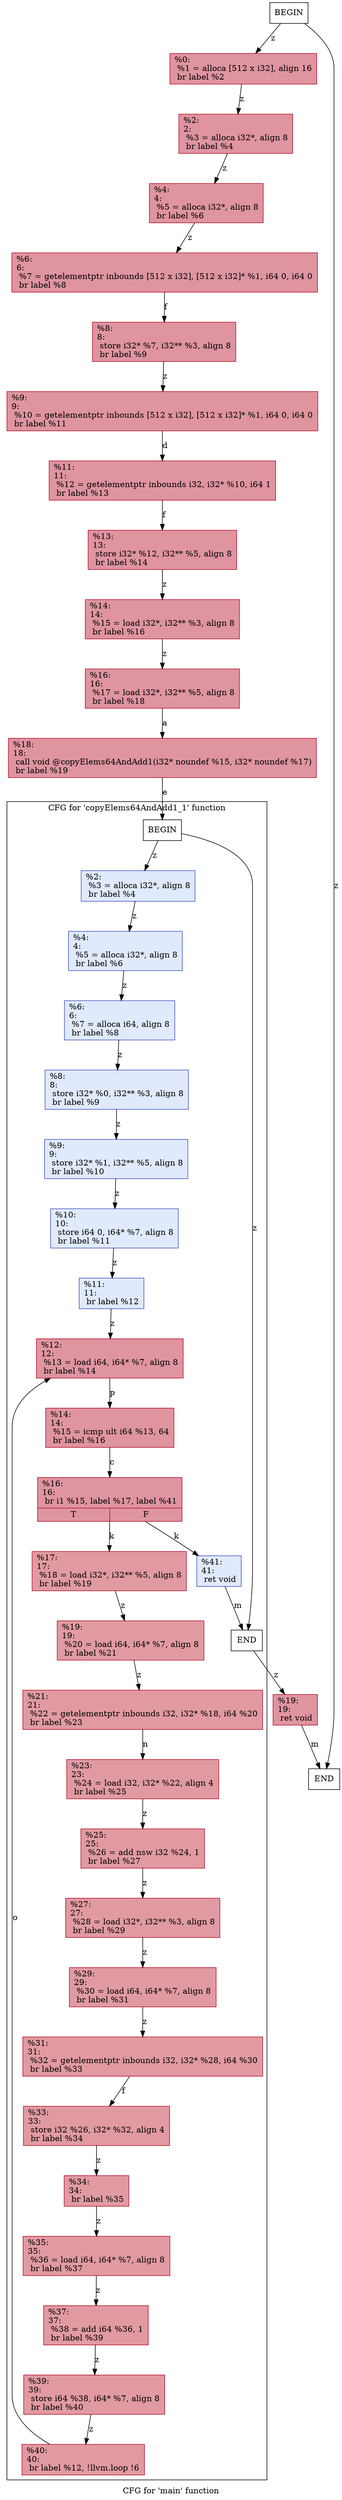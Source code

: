 digraph "CFG for 'main' function" {
	label="CFG for 'main' function";

	Nodebeginmain [shape=record, label="BEGIN"];
	Nodebeginmain -> Node0x1b25100 [label="z"];
	Node0x1b25100 [shape=record,color="#b70d28ff", style=filled, fillcolor="#b70d2870",label="{%0:\l  %1 = alloca [512 x i32], align 16\l  br label %2\l}"];
	Node0x1b25100 -> Node0x1b257f0 [label="z"];
	Node0x1b257f0 [shape=record,color="#b70d28ff", style=filled, fillcolor="#b70d2870",label="{%2:\l2:                                                \l  %3 = alloca i32*, align 8\l  br label %4\l}"];
	Node0x1b257f0 -> Node0x1b25950 [label="z"];
	Node0x1b25950 [shape=record,color="#b70d28ff", style=filled, fillcolor="#b70d2870",label="{%4:\l4:                                                \l  %5 = alloca i32*, align 8\l  br label %6\l}"];
	Node0x1b25950 -> Node0x1b25ad0 [label="z"];
	Node0x1b25ad0 [shape=record,color="#b70d28ff", style=filled, fillcolor="#b70d2870",label="{%6:\l6:                                                \l  %7 = getelementptr inbounds [512 x i32], [512 x i32]* %1, i64 0, i64 0\l  br label %8\l}"];
	Node0x1b25ad0 -> Node0x1b25c50 [label="f"];
	Node0x1b25c50 [shape=record,color="#b70d28ff", style=filled, fillcolor="#b70d2870",label="{%8:\l8:                                                \l  store i32* %7, i32** %3, align 8\l  br label %9\l}"];
	Node0x1b25c50 -> Node0x1b25a10 [label="z"];
	Node0x1b25a10 [shape=record,color="#b70d28ff", style=filled, fillcolor="#b70d2870",label="{%9:\l9:                                                \l  %10 = getelementptr inbounds [512 x i32], [512 x i32]* %1, i64 0, i64 0\l  br label %11\l}"];
	Node0x1b25a10 -> Node0x1b25f60 [label="d"];
	Node0x1b25f60 [shape=record,color="#b70d28ff", style=filled, fillcolor="#b70d2870",label="{%11:\l11:                                               \l  %12 = getelementptr inbounds i32, i32* %10, i64 1\l  br label %13\l}"];
	Node0x1b25f60 -> Node0x1b260c0 [label="f"];
	Node0x1b260c0 [shape=record,color="#b70d28ff", style=filled, fillcolor="#b70d2870",label="{%13:\l13:                                               \l  store i32* %12, i32** %5, align 8\l  br label %14\l}"];
	Node0x1b260c0 -> Node0x1b26210 [label="z"];
	Node0x1b26210 [shape=record,color="#b70d28ff", style=filled, fillcolor="#b70d2870",label="{%14:\l14:                                               \l  %15 = load i32*, i32** %3, align 8\l  br label %16\l}"];
	Node0x1b26210 -> Node0x1b26340 [label="z"];
	Node0x1b26340 [shape=record,color="#b70d28ff", style=filled, fillcolor="#b70d2870",label="{%16:\l16:                                               \l  %17 = load i32*, i32** %5, align 8\l  br label %18\l}"];
	Node0x1b26340 -> Node0x1b26470 [label="a"];
	Node0x1b26470 [shape=record,color="#b70d28ff", style=filled, fillcolor="#b70d2870",label="{%18:\l18:                                               \l  call void @copyElems64AndAdd1(i32* noundef %15, i32* noundef %17)\l  br label %19\l}"];
	Node0x1b26470 -> NodebegincopyElems64AndAdd1_1 [label="e"];
	NodeendcopyElems64AndAdd1_1 -> Node0x1b26670 [label="z"];
	Node0x1b26670 [shape=record,color="#b70d28ff", style=filled, fillcolor="#b70d2870",label="{%19:\l19:                                               \l  ret void\l}"];
	Node0x1b26670 -> Nodeendmain [label="m"];
	Nodeendmain [shape=record, label="END"];
	Nodebeginmain -> Nodeendmain [label="z"];
	subgraph cluster_copyElems64AndAdd1_1 {
		label = "CFG for 'copyElems64AndAdd1_1' function";
		graph[style=filled, bgcolor=white];
		NodebegincopyElems64AndAdd1_1 [shape=record, label="BEGIN"];
	
		NodebegincopyElems64AndAdd1_1 -> Node0x1b22210_1 [label="z"];
		Node0x1b22210_1 [shape=record,color="#3d50c3ff", style=filled, fillcolor="#b9d0f970",label="{%2:\l  %3 = alloca i32*, align 8\l  br label %4\l}"];
		Node0x1b22210_1 -> Node0x1b22950_1 [label="z"];
		Node0x1b22950_1 [shape=record,color="#3d50c3ff", style=filled, fillcolor="#b9d0f970",label="{%4:\l4:                                                \l  %5 = alloca i32*, align 8\l  br label %6\l}"];
		Node0x1b22950_1 -> Node0x1b22ad0_1 [label="z"];
		Node0x1b22ad0_1 [shape=record,color="#3d50c3ff", style=filled, fillcolor="#b9d0f970",label="{%6:\l6:                                                \l  %7 = alloca i64, align 8\l  br label %8\l}"];
		Node0x1b22ad0_1 -> Node0x1b22c00_1 [label="z"];
		Node0x1b22c00_1 [shape=record,color="#3d50c3ff", style=filled, fillcolor="#b9d0f970",label="{%8:\l8:                                                \l  store i32* %0, i32** %3, align 8\l  br label %9\l}"];
		Node0x1b22c00_1 -> Node0x1b22a10_1 [label="z"];
		Node0x1b22a10_1 [shape=record,color="#3d50c3ff", style=filled, fillcolor="#b9d0f970",label="{%9:\l9:                                                \l  store i32* %1, i32** %5, align 8\l  br label %10\l}"];
		Node0x1b22a10_1 -> Node0x1b22d30_1 [label="z"];
		Node0x1b22d30_1 [shape=record,color="#3d50c3ff", style=filled, fillcolor="#b9d0f970",label="{%10:\l10:                                               \l  store i64 0, i64* %7, align 8\l  br label %11\l}"];
		Node0x1b22d30_1 -> Node0x1b22df0_1 [label="z"];
		Node0x1b22df0_1 [shape=record,color="#3d50c3ff", style=filled, fillcolor="#b9d0f970",label="{%11:\l11:                                               \l  br label %12\l}"];
		Node0x1b22df0_1 -> Node0x1b22eb0_1 [label="z"];
		Node0x1b22eb0_1 [shape=record,color="#b70d28ff", style=filled, fillcolor="#b70d2870",label="{%12:\l12:                                               \l  %13 = load i64, i64* %7, align 8\l  br label %14\l}"];
		Node0x1b22eb0_1 -> Node0x1b22fe0_1 [label="p"];
		Node0x1b22fe0_1 [shape=record,color="#b70d28ff", style=filled, fillcolor="#b70d2870",label="{%14:\l14:                                               \l  %15 = icmp ult i64 %13, 64\l  br label %16\l}"];
		Node0x1b22fe0_1 -> Node0x1b230d0_1 [label="c"];
		Node0x1b230d0_1 [shape=record,color="#b70d28ff", style=filled, fillcolor="#b70d2870",label="{%16:\l16:                                               \l  br i1 %15, label %17, label %41\l|{<s0>T|<s1>F}}"];
		Node0x1b230d0_1 -> Node0x1b23190_1 [label="k"];
		Node0x1b230d0_1 -> Node0x1b231e0_1 [label="k"];
		Node0x1b23190_1 [shape=record,color="#b70d28ff", style=filled, fillcolor="#bb1b2c70",label="{%17:\l17:                                               \l  %18 = load i32*, i32** %5, align 8\l  br label %19\l}"];
		Node0x1b23190_1 -> Node0x1b23390_1 [label="z"];
		Node0x1b23390_1 [shape=record,color="#b70d28ff", style=filled, fillcolor="#bb1b2c70",label="{%19:\l19:                                               \l  %20 = load i64, i64* %7, align 8\l  br label %21\l}"];
		Node0x1b23390_1 -> Node0x1b234c0_1 [label="z"];
		Node0x1b234c0_1 [shape=record,color="#b70d28ff", style=filled, fillcolor="#bb1b2c70",label="{%21:\l21:                                               \l  %22 = getelementptr inbounds i32, i32* %18, i64 %20\l  br label %23\l}"];
		Node0x1b234c0_1 -> Node0x1b23620_1 [label="n"];
		Node0x1b23620_1 [shape=record,color="#b70d28ff", style=filled, fillcolor="#bb1b2c70",label="{%23:\l23:                                               \l  %24 = load i32, i32* %22, align 4\l  br label %25\l}"];
		Node0x1b23620_1 -> Node0x1b23750_1 [label="z"];
		Node0x1b23750_1 [shape=record,color="#b70d28ff", style=filled, fillcolor="#bb1b2c70",label="{%25:\l25:                                               \l  %26 = add nsw i32 %24, 1\l  br label %27\l}"];
		Node0x1b23750_1 -> Node0x1b23810_1 [label="z"];
		Node0x1b23810_1 [shape=record,color="#b70d28ff", style=filled, fillcolor="#bb1b2c70",label="{%27:\l27:                                               \l  %28 = load i32*, i32** %3, align 8\l  br label %29\l}"];
		Node0x1b23810_1 -> Node0x1b23940_1 [label="z"];
		Node0x1b23940_1 [shape=record,color="#b70d28ff", style=filled, fillcolor="#bb1b2c70",label="{%29:\l29:                                               \l  %30 = load i64, i64* %7, align 8\l  br label %31\l}"];
		Node0x1b23940_1 -> Node0x1b23a70_1 [label="z"];
		Node0x1b23a70_1 [shape=record,color="#b70d28ff", style=filled, fillcolor="#bb1b2c70",label="{%31:\l31:                                               \l  %32 = getelementptr inbounds i32, i32* %28, i64 %30\l  br label %33\l}"];
		Node0x1b23a70_1 -> Node0x1b23de0_1 [label="f"];
		Node0x1b23de0_1 [shape=record,color="#b70d28ff", style=filled, fillcolor="#bb1b2c70",label="{%33:\l33:                                               \l  store i32 %26, i32* %32, align 4\l  br label %34\l}"];
		Node0x1b23de0_1 -> Node0x1b23ea0_1 [label="z"];
		Node0x1b23ea0_1 [shape=record,color="#b70d28ff", style=filled, fillcolor="#bb1b2c70",label="{%34:\l34:                                               \l  br label %35\l}"];
		Node0x1b23ea0_1 -> Node0x1b23f60_1 [label="z"];
		Node0x1b23f60_1 [shape=record,color="#b70d28ff", style=filled, fillcolor="#bb1b2c70",label="{%35:\l35:                                               \l  %36 = load i64, i64* %7, align 8\l  br label %37\l}"];
		Node0x1b23f60_1 -> Node0x1b24090_1 [label="z"];
		Node0x1b24090_1 [shape=record,color="#b70d28ff", style=filled, fillcolor="#bb1b2c70",label="{%37:\l37:                                               \l  %38 = add i64 %36, 1\l  br label %39\l}"];
		Node0x1b24090_1 -> Node0x1b24210_1 [label="z"];
		Node0x1b24210_1 [shape=record,color="#b70d28ff", style=filled, fillcolor="#bb1b2c70",label="{%39:\l39:                                               \l  store i64 %38, i64* %7, align 8\l  br label %40\l}"];
		Node0x1b24210_1 -> Node0x1b24360_1 [label="z"];
		Node0x1b24360_1 [shape=record,color="#b70d28ff", style=filled, fillcolor="#bb1b2c70",label="{%40:\l40:                                               \l  br label %12, !llvm.loop !6\l}"];
		Node0x1b24360_1 -> Node0x1b22eb0_1 [label="o"];
		Node0x1b231e0_1 [shape=record,color="#3d50c3ff", style=filled, fillcolor="#b9d0f970",label="{%41:\l41:                                               \l  ret void\l}"];
		Node0x1b231e0_1 -> NodeendcopyElems64AndAdd1_1 [label="m"];
		NodeendcopyElems64AndAdd1_1 [shape=record, label="END"];
		NodebegincopyElems64AndAdd1_1 -> NodeendcopyElems64AndAdd1_1 [label="z"];
	}
}
